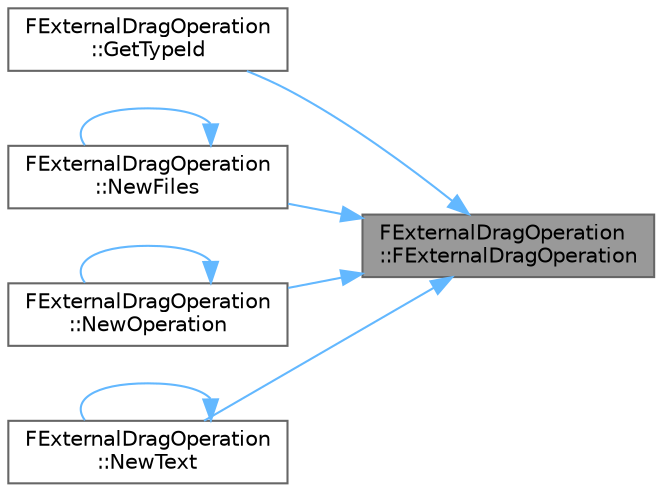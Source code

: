 digraph "FExternalDragOperation::FExternalDragOperation"
{
 // INTERACTIVE_SVG=YES
 // LATEX_PDF_SIZE
  bgcolor="transparent";
  edge [fontname=Helvetica,fontsize=10,labelfontname=Helvetica,labelfontsize=10];
  node [fontname=Helvetica,fontsize=10,shape=box,height=0.2,width=0.4];
  rankdir="RL";
  Node1 [id="Node000001",label="FExternalDragOperation\l::FExternalDragOperation",height=0.2,width=0.4,color="gray40", fillcolor="grey60", style="filled", fontcolor="black",tooltip="A private constructor to ensure that the appropriate \"New\" factory method is used below."];
  Node1 -> Node2 [id="edge1_Node000001_Node000002",dir="back",color="steelblue1",style="solid",tooltip=" "];
  Node2 [id="Node000002",label="FExternalDragOperation\l::GetTypeId",height=0.2,width=0.4,color="grey40", fillcolor="white", style="filled",URL="$d3/d15/classFExternalDragOperation.html#adb904aa9d242a2dc5448bf77cf05b4fa",tooltip=" "];
  Node1 -> Node3 [id="edge2_Node000001_Node000003",dir="back",color="steelblue1",style="solid",tooltip=" "];
  Node3 [id="Node000003",label="FExternalDragOperation\l::NewFiles",height=0.2,width=0.4,color="grey40", fillcolor="white", style="filled",URL="$d3/d15/classFExternalDragOperation.html#a1e1f795e4f37377f0f36ee44777eefbc",tooltip="Creates a new external file drag operation."];
  Node3 -> Node3 [id="edge3_Node000003_Node000003",dir="back",color="steelblue1",style="solid",tooltip=" "];
  Node1 -> Node4 [id="edge4_Node000001_Node000004",dir="back",color="steelblue1",style="solid",tooltip=" "];
  Node4 [id="Node000004",label="FExternalDragOperation\l::NewOperation",height=0.2,width=0.4,color="grey40", fillcolor="white", style="filled",URL="$d3/d15/classFExternalDragOperation.html#a5252fc883d4ed58c9a4513169496af15",tooltip="Creates a new external combined drag operation."];
  Node4 -> Node4 [id="edge5_Node000004_Node000004",dir="back",color="steelblue1",style="solid",tooltip=" "];
  Node1 -> Node5 [id="edge6_Node000001_Node000005",dir="back",color="steelblue1",style="solid",tooltip=" "];
  Node5 [id="Node000005",label="FExternalDragOperation\l::NewText",height=0.2,width=0.4,color="grey40", fillcolor="white", style="filled",URL="$d3/d15/classFExternalDragOperation.html#a1f742846b9b3885425c27001d2b08c35",tooltip="Creates a new external text drag operation."];
  Node5 -> Node5 [id="edge7_Node000005_Node000005",dir="back",color="steelblue1",style="solid",tooltip=" "];
}
